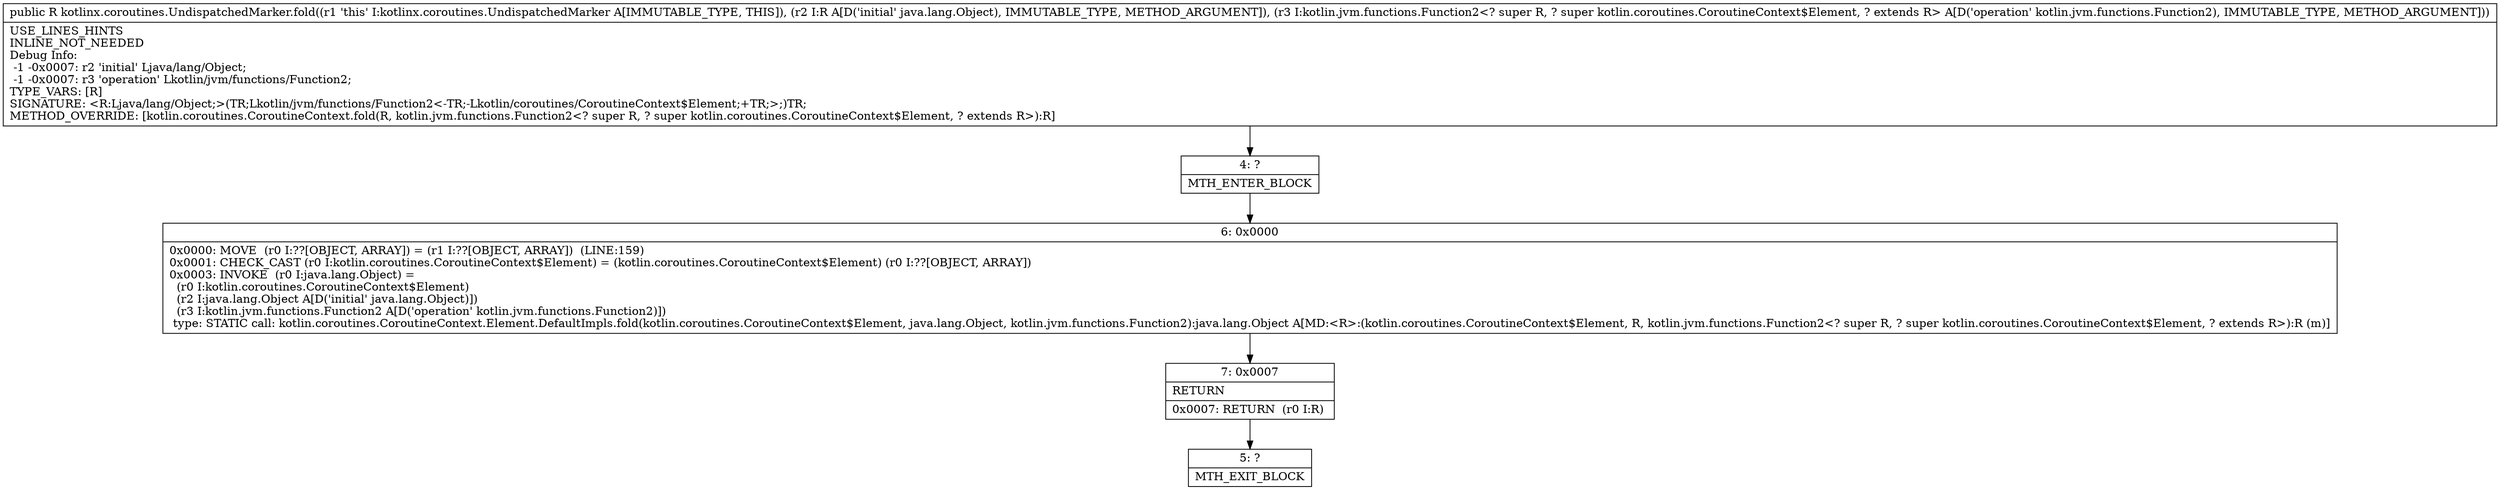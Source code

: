 digraph "CFG forkotlinx.coroutines.UndispatchedMarker.fold(Ljava\/lang\/Object;Lkotlin\/jvm\/functions\/Function2;)Ljava\/lang\/Object;" {
Node_4 [shape=record,label="{4\:\ ?|MTH_ENTER_BLOCK\l}"];
Node_6 [shape=record,label="{6\:\ 0x0000|0x0000: MOVE  (r0 I:??[OBJECT, ARRAY]) = (r1 I:??[OBJECT, ARRAY])  (LINE:159)\l0x0001: CHECK_CAST (r0 I:kotlin.coroutines.CoroutineContext$Element) = (kotlin.coroutines.CoroutineContext$Element) (r0 I:??[OBJECT, ARRAY]) \l0x0003: INVOKE  (r0 I:java.lang.Object) = \l  (r0 I:kotlin.coroutines.CoroutineContext$Element)\l  (r2 I:java.lang.Object A[D('initial' java.lang.Object)])\l  (r3 I:kotlin.jvm.functions.Function2 A[D('operation' kotlin.jvm.functions.Function2)])\l type: STATIC call: kotlin.coroutines.CoroutineContext.Element.DefaultImpls.fold(kotlin.coroutines.CoroutineContext$Element, java.lang.Object, kotlin.jvm.functions.Function2):java.lang.Object A[MD:\<R\>:(kotlin.coroutines.CoroutineContext$Element, R, kotlin.jvm.functions.Function2\<? super R, ? super kotlin.coroutines.CoroutineContext$Element, ? extends R\>):R (m)]\l}"];
Node_7 [shape=record,label="{7\:\ 0x0007|RETURN\l|0x0007: RETURN  (r0 I:R) \l}"];
Node_5 [shape=record,label="{5\:\ ?|MTH_EXIT_BLOCK\l}"];
MethodNode[shape=record,label="{public R kotlinx.coroutines.UndispatchedMarker.fold((r1 'this' I:kotlinx.coroutines.UndispatchedMarker A[IMMUTABLE_TYPE, THIS]), (r2 I:R A[D('initial' java.lang.Object), IMMUTABLE_TYPE, METHOD_ARGUMENT]), (r3 I:kotlin.jvm.functions.Function2\<? super R, ? super kotlin.coroutines.CoroutineContext$Element, ? extends R\> A[D('operation' kotlin.jvm.functions.Function2), IMMUTABLE_TYPE, METHOD_ARGUMENT]))  | USE_LINES_HINTS\lINLINE_NOT_NEEDED\lDebug Info:\l  \-1 \-0x0007: r2 'initial' Ljava\/lang\/Object;\l  \-1 \-0x0007: r3 'operation' Lkotlin\/jvm\/functions\/Function2;\lTYPE_VARS: [R]\lSIGNATURE: \<R:Ljava\/lang\/Object;\>(TR;Lkotlin\/jvm\/functions\/Function2\<\-TR;\-Lkotlin\/coroutines\/CoroutineContext$Element;+TR;\>;)TR;\lMETHOD_OVERRIDE: [kotlin.coroutines.CoroutineContext.fold(R, kotlin.jvm.functions.Function2\<? super R, ? super kotlin.coroutines.CoroutineContext$Element, ? extends R\>):R]\l}"];
MethodNode -> Node_4;Node_4 -> Node_6;
Node_6 -> Node_7;
Node_7 -> Node_5;
}

